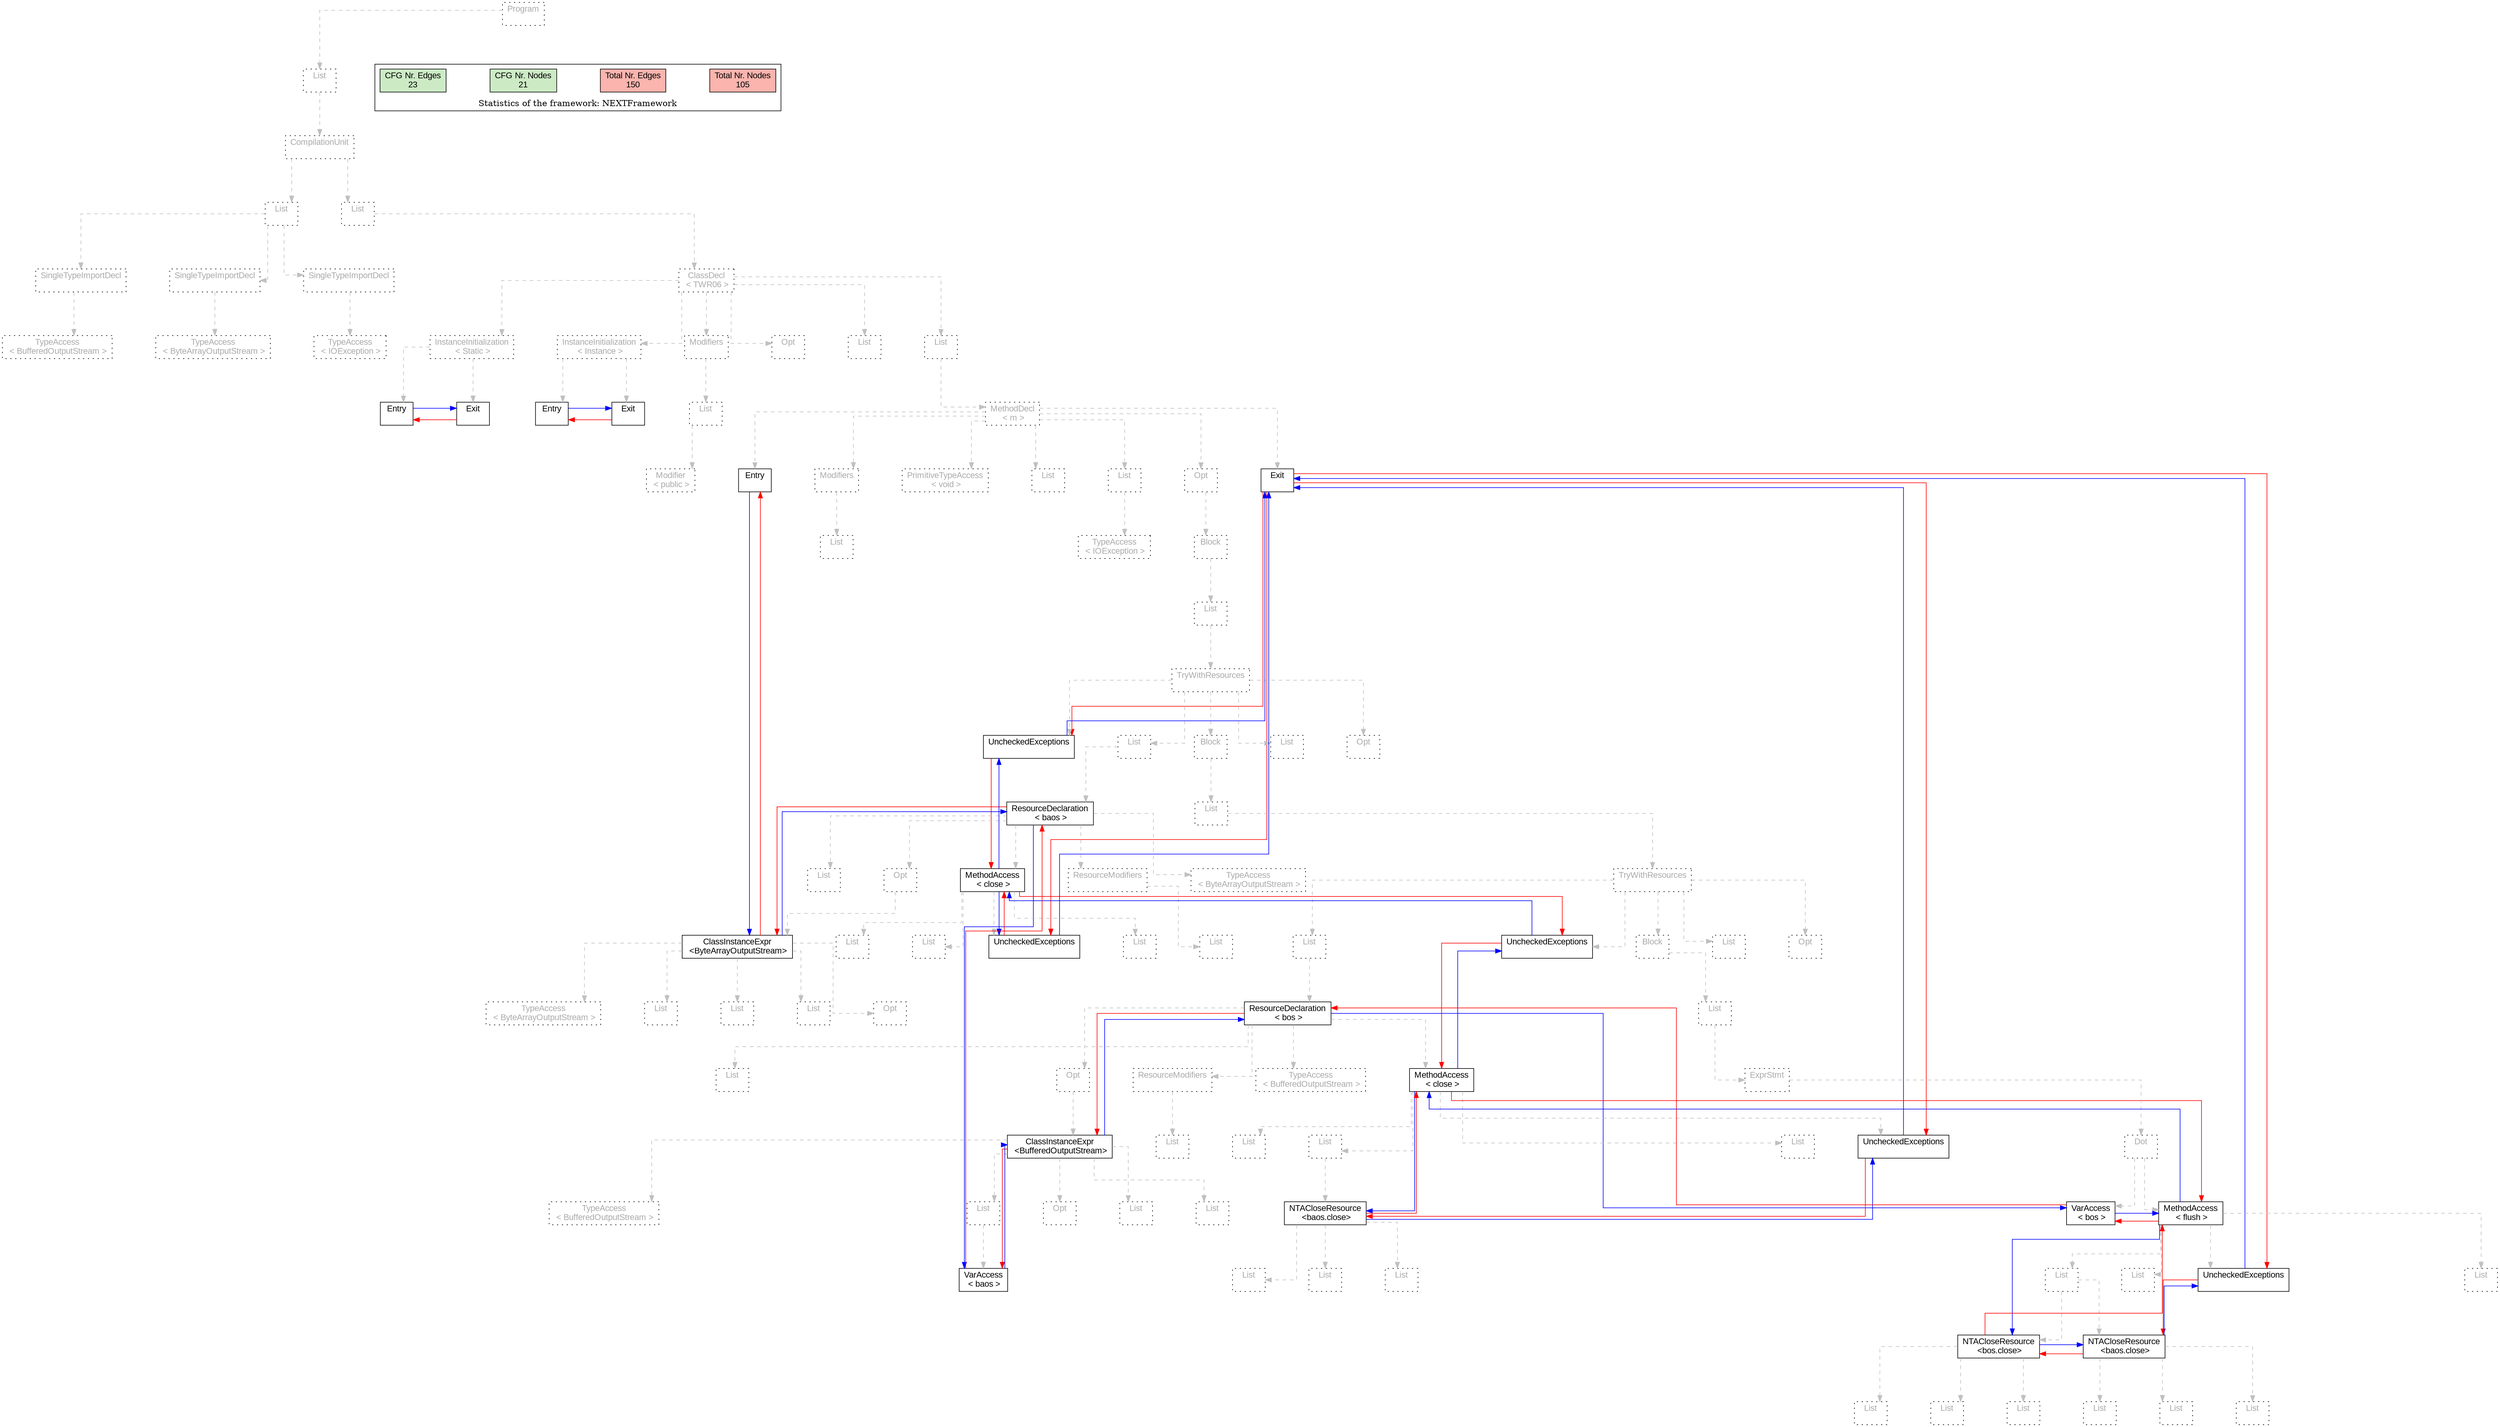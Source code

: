 digraph G {
graph [splines=ortho, nodesep="1", ranksep="1"]
node [shape=rect, fontname=Arial];
{ rank = same; "Program[0]"}
{ rank = same; "List[1]"}
{ rank = same; "CompilationUnit[2]"}
{ rank = same; "List[3]"; "List[10]"}
{ rank = same; "SingleTypeImportDecl[4]"; "SingleTypeImportDecl[6]"; "SingleTypeImportDecl[8]"; "ClassDecl[11]"}
{ rank = same; "TypeAccess[5]"; "TypeAccess[7]"; "TypeAccess[9]"; "Modifiers[28]"; "Opt[31]"; "List[32]"; "List[33]"; "InstanceInitialization[12]"; "InstanceInitialization[20]"}
{ rank = same; "List[29]"; "MethodDecl[34]"; "Entry[13]"; "Exit[14]"; "Entry[21]"; "Exit[22]"}
{ rank = same; "Modifier[30]"; "Entry[35]"; "Modifiers[36]"; "PrimitiveTypeAccess[38]"; "List[39]"; "List[40]"; "Opt[42]"; "Exit[43]"}
{ rank = same; "List[37]"; "TypeAccess[41]"; "Block[43]"}
{ rank = same; "List[44]"}
{ rank = same; "TryWithResources[45]"}
{ rank = same; "List[46]"; "Block[64]"; "List[111]"; "Opt[112]"; "UncheckedExceptions[113]"}
{ rank = same; "ResourceDeclaration[47]"; "List[65]"}
{ rank = same; "List[53]"; "Opt[54]"; "ResourceModifiers[61]"; "TypeAccess[63]"; "MethodAccess[48]"; "TryWithResources[66]"}
{ rank = same; "ClassInstanceExpr[55]"; "List[62]"; "List[50]"; "List[51]"; "List[52]"; "UncheckedExceptions[49]"; "List[67]"; "Block[90]"; "List[108]"; "Opt[109]"; "UncheckedExceptions[110]"}
{ rank = same; "TypeAccess[56]"; "List[57]"; "Opt[58]"; "List[59]"; "List[60]"; "ResourceDeclaration[68]"; "List[91]"}
{ rank = same; "ClassInstanceExpr[80]"; "List[88]"; "List[71]"; "List[72]"; "List[77]"; "UncheckedExceptions[70]"; "Dot[93]"}
{ rank = same; "List[78]"; "Opt[79]"; "ResourceModifiers[87]"; "TypeAccess[89]"; "MethodAccess[69]"; "ExprStmt[92]"}
{ rank = same; "VarAccess[83]"; "List[74]"; "List[75]"; "List[76]"; "List[97]"; "List[98]"; "List[107]"; "UncheckedExceptions[96]"}
{ rank = same; "TypeAccess[81]"; "List[82]"; "Opt[84]"; "List[85]"; "List[86]"; "NTACloseResource[73]"; "VarAccess[94]"; "MethodAccess[95]"}
{ rank = same; "List[100]"; "List[101]"; "List[102]"; "List[104]"; "List[105]"; "List[106]"}
{ rank = same; "NTACloseResource[99]"; "NTACloseResource[103]"}
"Program[0]" [label="Program\n ", style= dotted   fillcolor="#eeeeee" fontcolor="#aaaaaa"  ]
"List[1]" [label="List\n ", style= dotted   fillcolor="#eeeeee" fontcolor="#aaaaaa"  ]
"CompilationUnit[2]" [label="CompilationUnit\n ", style= dotted   fillcolor="#eeeeee" fontcolor="#aaaaaa"  ]
"List[3]" [label="List\n ", style= dotted   fillcolor="#eeeeee" fontcolor="#aaaaaa"  ]
"SingleTypeImportDecl[4]" [label="SingleTypeImportDecl\n ", style= dotted   fillcolor="#eeeeee" fontcolor="#aaaaaa"  ]
"TypeAccess[5]" [label="TypeAccess\n < BufferedOutputStream >", style= dotted   fillcolor="#eeeeee" fontcolor="#aaaaaa"  ]
"SingleTypeImportDecl[6]" [label="SingleTypeImportDecl\n ", style= dotted   fillcolor="#eeeeee" fontcolor="#aaaaaa"  ]
"TypeAccess[7]" [label="TypeAccess\n < ByteArrayOutputStream >", style= dotted   fillcolor="#eeeeee" fontcolor="#aaaaaa"  ]
"SingleTypeImportDecl[8]" [label="SingleTypeImportDecl\n ", style= dotted   fillcolor="#eeeeee" fontcolor="#aaaaaa"  ]
"TypeAccess[9]" [label="TypeAccess\n < IOException >", style= dotted   fillcolor="#eeeeee" fontcolor="#aaaaaa"  ]
"List[10]" [label="List\n ", style= dotted   fillcolor="#eeeeee" fontcolor="#aaaaaa"  ]
"ClassDecl[11]" [label="ClassDecl\n < TWR06 >", style= dotted   fillcolor="#eeeeee" fontcolor="#aaaaaa"  ]
"Modifiers[28]" [label="Modifiers\n ", style= dotted   fillcolor="#eeeeee" fontcolor="#aaaaaa"  ]
"List[29]" [label="List\n ", style= dotted   fillcolor="#eeeeee" fontcolor="#aaaaaa"  ]
"Modifier[30]" [label="Modifier\n < public >", style= dotted   fillcolor="#eeeeee" fontcolor="#aaaaaa"  ]
"Opt[31]" [label="Opt\n ", style= dotted   fillcolor="#eeeeee" fontcolor="#aaaaaa"  ]
"List[32]" [label="List\n ", style= dotted   fillcolor="#eeeeee" fontcolor="#aaaaaa"  ]
"List[33]" [label="List\n ", style= dotted   fillcolor="#eeeeee" fontcolor="#aaaaaa"  ]
"MethodDecl[34]" [label="MethodDecl\n < m >", style= dotted   fillcolor="#eeeeee" fontcolor="#aaaaaa"  ]
"Entry[35]" [label="Entry\n ", fillcolor=white   style=filled  ]
"Modifiers[36]" [label="Modifiers\n ", style= dotted   fillcolor="#eeeeee" fontcolor="#aaaaaa"  ]
"List[37]" [label="List\n ", style= dotted   fillcolor="#eeeeee" fontcolor="#aaaaaa"  ]
"PrimitiveTypeAccess[38]" [label="PrimitiveTypeAccess\n < void >", style= dotted   fillcolor="#eeeeee" fontcolor="#aaaaaa"  ]
"List[39]" [label="List\n ", style= dotted   fillcolor="#eeeeee" fontcolor="#aaaaaa"  ]
"List[40]" [label="List\n ", style= dotted   fillcolor="#eeeeee" fontcolor="#aaaaaa"  ]
"TypeAccess[41]" [label="TypeAccess\n < IOException >", style= dotted   fillcolor="#eeeeee" fontcolor="#aaaaaa"  ]
"Opt[42]" [label="Opt\n ", style= dotted   fillcolor="#eeeeee" fontcolor="#aaaaaa"  ]
"Block[43]" [label="Block\n ", style= dotted   fillcolor="#eeeeee" fontcolor="#aaaaaa"  ]
"List[44]" [label="List\n ", style= dotted   fillcolor="#eeeeee" fontcolor="#aaaaaa"  ]
"TryWithResources[45]" [label="TryWithResources\n ", style= dotted   fillcolor="#eeeeee" fontcolor="#aaaaaa"  ]
"List[46]" [label="List\n ", style= dotted   fillcolor="#eeeeee" fontcolor="#aaaaaa"  ]
"ResourceDeclaration[47]" [label="ResourceDeclaration\n < baos >", fillcolor=white   style=filled  ]
"List[53]" [label="List\n ", style= dotted   fillcolor="#eeeeee" fontcolor="#aaaaaa"  ]
"Opt[54]" [label="Opt\n ", style= dotted   fillcolor="#eeeeee" fontcolor="#aaaaaa"  ]
"ClassInstanceExpr[55]" [label="ClassInstanceExpr\n <ByteArrayOutputStream>", fillcolor=white   style=filled  ]
"TypeAccess[56]" [label="TypeAccess\n < ByteArrayOutputStream >", style= dotted   fillcolor="#eeeeee" fontcolor="#aaaaaa"  ]
"List[57]" [label="List\n ", style= dotted   fillcolor="#eeeeee" fontcolor="#aaaaaa"  ]
"Opt[58]" [label="Opt\n ", style= dotted   fillcolor="#eeeeee" fontcolor="#aaaaaa"  ]
"List[59]" [label="List\n ", style= dotted   fillcolor="#eeeeee" fontcolor="#aaaaaa"  ]
"List[60]" [label="List\n ", style= dotted   fillcolor="#eeeeee" fontcolor="#aaaaaa"  ]
"ResourceModifiers[61]" [label="ResourceModifiers\n ", style= dotted   fillcolor="#eeeeee" fontcolor="#aaaaaa"  ]
"List[62]" [label="List\n ", style= dotted   fillcolor="#eeeeee" fontcolor="#aaaaaa"  ]
"TypeAccess[63]" [label="TypeAccess\n < ByteArrayOutputStream >", style= dotted   fillcolor="#eeeeee" fontcolor="#aaaaaa"  ]
"MethodAccess[48]" [label="MethodAccess\n < close >", fillcolor=white   style=filled  ]
"List[50]" [label="List\n ", style= dotted   fillcolor="#eeeeee" fontcolor="#aaaaaa"  ]
"List[51]" [label="List\n ", style= dotted   fillcolor="#eeeeee" fontcolor="#aaaaaa"  ]
"List[52]" [label="List\n ", style= dotted   fillcolor="#eeeeee" fontcolor="#aaaaaa"  ]
"UncheckedExceptions[49]" [label="UncheckedExceptions\n ", fillcolor=white   style=filled  ]
"Block[64]" [label="Block\n ", style= dotted   fillcolor="#eeeeee" fontcolor="#aaaaaa"  ]
"List[65]" [label="List\n ", style= dotted   fillcolor="#eeeeee" fontcolor="#aaaaaa"  ]
"TryWithResources[66]" [label="TryWithResources\n ", style= dotted   fillcolor="#eeeeee" fontcolor="#aaaaaa"  ]
"List[67]" [label="List\n ", style= dotted   fillcolor="#eeeeee" fontcolor="#aaaaaa"  ]
"ResourceDeclaration[68]" [label="ResourceDeclaration\n < bos >", fillcolor=white   style=filled  ]
"List[78]" [label="List\n ", style= dotted   fillcolor="#eeeeee" fontcolor="#aaaaaa"  ]
"Opt[79]" [label="Opt\n ", style= dotted   fillcolor="#eeeeee" fontcolor="#aaaaaa"  ]
"ClassInstanceExpr[80]" [label="ClassInstanceExpr\n <BufferedOutputStream>", fillcolor=white   style=filled  ]
"TypeAccess[81]" [label="TypeAccess\n < BufferedOutputStream >", style= dotted   fillcolor="#eeeeee" fontcolor="#aaaaaa"  ]
"List[82]" [label="List\n ", style= dotted   fillcolor="#eeeeee" fontcolor="#aaaaaa"  ]
"VarAccess[83]" [label="VarAccess\n < baos >", fillcolor=white   style=filled  ]
"Opt[84]" [label="Opt\n ", style= dotted   fillcolor="#eeeeee" fontcolor="#aaaaaa"  ]
"List[85]" [label="List\n ", style= dotted   fillcolor="#eeeeee" fontcolor="#aaaaaa"  ]
"List[86]" [label="List\n ", style= dotted   fillcolor="#eeeeee" fontcolor="#aaaaaa"  ]
"ResourceModifiers[87]" [label="ResourceModifiers\n ", style= dotted   fillcolor="#eeeeee" fontcolor="#aaaaaa"  ]
"List[88]" [label="List\n ", style= dotted   fillcolor="#eeeeee" fontcolor="#aaaaaa"  ]
"TypeAccess[89]" [label="TypeAccess\n < BufferedOutputStream >", style= dotted   fillcolor="#eeeeee" fontcolor="#aaaaaa"  ]
"MethodAccess[69]" [label="MethodAccess\n < close >", fillcolor=white   style=filled  ]
"List[71]" [label="List\n ", style= dotted   fillcolor="#eeeeee" fontcolor="#aaaaaa"  ]
"List[72]" [label="List\n ", style= dotted   fillcolor="#eeeeee" fontcolor="#aaaaaa"  ]
"NTACloseResource[73]" [label="NTACloseResource\n <baos.close>", fillcolor=white   style=filled  ]
"List[74]" [label="List\n ", style= dotted   fillcolor="#eeeeee" fontcolor="#aaaaaa"  ]
"List[75]" [label="List\n ", style= dotted   fillcolor="#eeeeee" fontcolor="#aaaaaa"  ]
"List[76]" [label="List\n ", style= dotted   fillcolor="#eeeeee" fontcolor="#aaaaaa"  ]
"List[77]" [label="List\n ", style= dotted   fillcolor="#eeeeee" fontcolor="#aaaaaa"  ]
"UncheckedExceptions[70]" [label="UncheckedExceptions\n ", fillcolor=white   style=filled  ]
"Block[90]" [label="Block\n ", style= dotted   fillcolor="#eeeeee" fontcolor="#aaaaaa"  ]
"List[91]" [label="List\n ", style= dotted   fillcolor="#eeeeee" fontcolor="#aaaaaa"  ]
"ExprStmt[92]" [label="ExprStmt\n ", style= dotted   fillcolor="#eeeeee" fontcolor="#aaaaaa"  ]
"Dot[93]" [label="Dot\n ", style= dotted   fillcolor="#eeeeee" fontcolor="#aaaaaa"  ]
"VarAccess[94]" [label="VarAccess\n < bos >", fillcolor=white   style=filled  ]
"MethodAccess[95]" [label="MethodAccess\n < flush >", fillcolor=white   style=filled  ]
"List[97]" [label="List\n ", style= dotted   fillcolor="#eeeeee" fontcolor="#aaaaaa"  ]
"List[98]" [label="List\n ", style= dotted   fillcolor="#eeeeee" fontcolor="#aaaaaa"  ]
"NTACloseResource[99]" [label="NTACloseResource\n <bos.close>", fillcolor=white   style=filled  ]
"List[100]" [label="List\n ", style= dotted   fillcolor="#eeeeee" fontcolor="#aaaaaa"  ]
"List[101]" [label="List\n ", style= dotted   fillcolor="#eeeeee" fontcolor="#aaaaaa"  ]
"List[102]" [label="List\n ", style= dotted   fillcolor="#eeeeee" fontcolor="#aaaaaa"  ]
"NTACloseResource[103]" [label="NTACloseResource\n <baos.close>", fillcolor=white   style=filled  ]
"List[104]" [label="List\n ", style= dotted   fillcolor="#eeeeee" fontcolor="#aaaaaa"  ]
"List[105]" [label="List\n ", style= dotted   fillcolor="#eeeeee" fontcolor="#aaaaaa"  ]
"List[106]" [label="List\n ", style= dotted   fillcolor="#eeeeee" fontcolor="#aaaaaa"  ]
"List[107]" [label="List\n ", style= dotted   fillcolor="#eeeeee" fontcolor="#aaaaaa"  ]
"UncheckedExceptions[96]" [label="UncheckedExceptions\n ", fillcolor=white   style=filled  ]
"List[108]" [label="List\n ", style= dotted   fillcolor="#eeeeee" fontcolor="#aaaaaa"  ]
"Opt[109]" [label="Opt\n ", style= dotted   fillcolor="#eeeeee" fontcolor="#aaaaaa"  ]
"UncheckedExceptions[110]" [label="UncheckedExceptions\n ", fillcolor=white   style=filled  ]
"List[111]" [label="List\n ", style= dotted   fillcolor="#eeeeee" fontcolor="#aaaaaa"  ]
"Opt[112]" [label="Opt\n ", style= dotted   fillcolor="#eeeeee" fontcolor="#aaaaaa"  ]
"UncheckedExceptions[113]" [label="UncheckedExceptions\n ", fillcolor=white   style=filled  ]
"Exit[43]" [label="Exit\n ", fillcolor=white   style=filled  ]
"InstanceInitialization[12]" [label="InstanceInitialization\n < Instance >", style= dotted   fillcolor="#eeeeee" fontcolor="#aaaaaa"  ]
"Entry[13]" [label="Entry\n ", fillcolor=white   style=filled  ]
"Exit[14]" [label="Exit\n ", fillcolor=white   style=filled  ]
"InstanceInitialization[20]" [label="InstanceInitialization\n < Static >", style= dotted   fillcolor="#eeeeee" fontcolor="#aaaaaa"  ]
"Entry[21]" [label="Entry\n ", fillcolor=white   style=filled  ]
"Exit[22]" [label="Exit\n ", fillcolor=white   style=filled  ]
"SingleTypeImportDecl[4]" -> "TypeAccess[5]" [style=dashed, color=gray]
"List[3]" -> "SingleTypeImportDecl[4]" [style=dashed, color=gray]
"SingleTypeImportDecl[6]" -> "TypeAccess[7]" [style=dashed, color=gray]
"List[3]" -> "SingleTypeImportDecl[6]" [style=dashed, color=gray]
"SingleTypeImportDecl[8]" -> "TypeAccess[9]" [style=dashed, color=gray]
"List[3]" -> "SingleTypeImportDecl[8]" [style=dashed, color=gray]
"CompilationUnit[2]" -> "List[3]" [style=dashed, color=gray]
"List[29]" -> "Modifier[30]" [style=dashed, color=gray]
"Modifiers[28]" -> "List[29]" [style=dashed, color=gray]
"ClassDecl[11]" -> "Modifiers[28]" [style=dashed, color=gray]
"ClassDecl[11]" -> "Opt[31]" [style=dashed, color=gray]
"ClassDecl[11]" -> "List[32]" [style=dashed, color=gray]
"MethodDecl[34]" -> "Entry[35]" [style=dashed, color=gray]
"Modifiers[36]" -> "List[37]" [style=dashed, color=gray]
"MethodDecl[34]" -> "Modifiers[36]" [style=dashed, color=gray]
"MethodDecl[34]" -> "PrimitiveTypeAccess[38]" [style=dashed, color=gray]
"MethodDecl[34]" -> "List[39]" [style=dashed, color=gray]
"List[40]" -> "TypeAccess[41]" [style=dashed, color=gray]
"MethodDecl[34]" -> "List[40]" [style=dashed, color=gray]
"ResourceDeclaration[47]" -> "List[53]" [style=dashed, color=gray]
"ClassInstanceExpr[55]" -> "TypeAccess[56]" [style=dashed, color=gray]
"ClassInstanceExpr[55]" -> "List[57]" [style=dashed, color=gray]
"ClassInstanceExpr[55]" -> "Opt[58]" [style=dashed, color=gray]
"ClassInstanceExpr[55]" -> "List[59]" [style=dashed, color=gray]
"ClassInstanceExpr[55]" -> "List[60]" [style=dashed, color=gray]
"Opt[54]" -> "ClassInstanceExpr[55]" [style=dashed, color=gray]
"ResourceDeclaration[47]" -> "Opt[54]" [style=dashed, color=gray]
"ResourceModifiers[61]" -> "List[62]" [style=dashed, color=gray]
"ResourceDeclaration[47]" -> "ResourceModifiers[61]" [style=dashed, color=gray]
"ResourceDeclaration[47]" -> "TypeAccess[63]" [style=dashed, color=gray]
"MethodAccess[48]" -> "List[50]" [style=dashed, color=gray]
"MethodAccess[48]" -> "List[51]" [style=dashed, color=gray]
"MethodAccess[48]" -> "List[52]" [style=dashed, color=gray]
"MethodAccess[48]" -> "UncheckedExceptions[49]" [style=dashed, color=gray]
"ResourceDeclaration[47]" -> "MethodAccess[48]" [style=dashed, color=gray]
"List[46]" -> "ResourceDeclaration[47]" [style=dashed, color=gray]
"TryWithResources[45]" -> "List[46]" [style=dashed, color=gray]
"ResourceDeclaration[68]" -> "List[78]" [style=dashed, color=gray]
"ClassInstanceExpr[80]" -> "TypeAccess[81]" [style=dashed, color=gray]
"List[82]" -> "VarAccess[83]" [style=dashed, color=gray]
"ClassInstanceExpr[80]" -> "List[82]" [style=dashed, color=gray]
"ClassInstanceExpr[80]" -> "Opt[84]" [style=dashed, color=gray]
"ClassInstanceExpr[80]" -> "List[85]" [style=dashed, color=gray]
"ClassInstanceExpr[80]" -> "List[86]" [style=dashed, color=gray]
"Opt[79]" -> "ClassInstanceExpr[80]" [style=dashed, color=gray]
"ResourceDeclaration[68]" -> "Opt[79]" [style=dashed, color=gray]
"ResourceModifiers[87]" -> "List[88]" [style=dashed, color=gray]
"ResourceDeclaration[68]" -> "ResourceModifiers[87]" [style=dashed, color=gray]
"ResourceDeclaration[68]" -> "TypeAccess[89]" [style=dashed, color=gray]
"MethodAccess[69]" -> "List[71]" [style=dashed, color=gray]
"NTACloseResource[73]" -> "List[74]" [style=dashed, color=gray]
"NTACloseResource[73]" -> "List[75]" [style=dashed, color=gray]
"NTACloseResource[73]" -> "List[76]" [style=dashed, color=gray]
"List[72]" -> "NTACloseResource[73]" [style=dashed, color=gray]
"MethodAccess[69]" -> "List[72]" [style=dashed, color=gray]
"MethodAccess[69]" -> "List[77]" [style=dashed, color=gray]
"MethodAccess[69]" -> "UncheckedExceptions[70]" [style=dashed, color=gray]
"ResourceDeclaration[68]" -> "MethodAccess[69]" [style=dashed, color=gray]
"List[67]" -> "ResourceDeclaration[68]" [style=dashed, color=gray]
"TryWithResources[66]" -> "List[67]" [style=dashed, color=gray]
"Dot[93]" -> "VarAccess[94]" [style=dashed, color=gray]
"MethodAccess[95]" -> "List[97]" [style=dashed, color=gray]
"NTACloseResource[99]" -> "List[100]" [style=dashed, color=gray]
"NTACloseResource[99]" -> "List[101]" [style=dashed, color=gray]
"NTACloseResource[99]" -> "List[102]" [style=dashed, color=gray]
"List[98]" -> "NTACloseResource[99]" [style=dashed, color=gray]
"NTACloseResource[103]" -> "List[104]" [style=dashed, color=gray]
"NTACloseResource[103]" -> "List[105]" [style=dashed, color=gray]
"NTACloseResource[103]" -> "List[106]" [style=dashed, color=gray]
"List[98]" -> "NTACloseResource[103]" [style=dashed, color=gray]
"MethodAccess[95]" -> "List[98]" [style=dashed, color=gray]
"MethodAccess[95]" -> "List[107]" [style=dashed, color=gray]
"MethodAccess[95]" -> "UncheckedExceptions[96]" [style=dashed, color=gray]
"Dot[93]" -> "MethodAccess[95]" [style=dashed, color=gray]
"ExprStmt[92]" -> "Dot[93]" [style=dashed, color=gray]
"List[91]" -> "ExprStmt[92]" [style=dashed, color=gray]
"Block[90]" -> "List[91]" [style=dashed, color=gray]
"TryWithResources[66]" -> "Block[90]" [style=dashed, color=gray]
"TryWithResources[66]" -> "List[108]" [style=dashed, color=gray]
"TryWithResources[66]" -> "Opt[109]" [style=dashed, color=gray]
"TryWithResources[66]" -> "UncheckedExceptions[110]" [style=dashed, color=gray]
"List[65]" -> "TryWithResources[66]" [style=dashed, color=gray]
"Block[64]" -> "List[65]" [style=dashed, color=gray]
"TryWithResources[45]" -> "Block[64]" [style=dashed, color=gray]
"TryWithResources[45]" -> "List[111]" [style=dashed, color=gray]
"TryWithResources[45]" -> "Opt[112]" [style=dashed, color=gray]
"TryWithResources[45]" -> "UncheckedExceptions[113]" [style=dashed, color=gray]
"List[44]" -> "TryWithResources[45]" [style=dashed, color=gray]
"Block[43]" -> "List[44]" [style=dashed, color=gray]
"Opt[42]" -> "Block[43]" [style=dashed, color=gray]
"MethodDecl[34]" -> "Opt[42]" [style=dashed, color=gray]
"MethodDecl[34]" -> "Exit[43]" [style=dashed, color=gray]
"List[33]" -> "MethodDecl[34]" [style=dashed, color=gray]
"ClassDecl[11]" -> "List[33]" [style=dashed, color=gray]
"InstanceInitialization[12]" -> "Entry[13]" [style=dashed, color=gray]
"InstanceInitialization[12]" -> "Exit[14]" [style=dashed, color=gray]
"InstanceInitialization[20]" -> "Entry[21]" [style=dashed, color=gray]
"InstanceInitialization[20]" -> "Exit[22]" [style=dashed, color=gray]
"ClassDecl[11]" -> "InstanceInitialization[12]" [style=dashed, color=gray]
"ClassDecl[11]" -> "InstanceInitialization[20]" [style=dashed, color=gray]
"List[10]" -> "ClassDecl[11]" [style=dashed, color=gray]
"CompilationUnit[2]" -> "List[10]" [style=dashed, color=gray]
"List[1]" -> "CompilationUnit[2]" [style=dashed, color=gray]
"Program[0]" -> "List[1]" [style=dashed, color=gray]
"Exit[22]" -> "Entry[21]" [color=red, constraint=false]
"Entry[21]" -> "Exit[22]" [color=blue, constraint=false, xlabel=" "] 
"Exit[14]" -> "Entry[13]" [color=red, constraint=false]
"Entry[13]" -> "Exit[14]" [color=blue, constraint=false, xlabel=" "] 
"Exit[43]" -> "UncheckedExceptions[113]" [color=red, constraint=false]
"Exit[43]" -> "UncheckedExceptions[49]" [color=red, constraint=false]
"Exit[43]" -> "UncheckedExceptions[70]" [color=red, constraint=false]
"Exit[43]" -> "UncheckedExceptions[96]" [color=red, constraint=false]
"UncheckedExceptions[113]" -> "Exit[43]" [color=blue, constraint=false, xlabel=" "] 
"UncheckedExceptions[113]" -> "MethodAccess[48]" [color=red, constraint=false]
"UncheckedExceptions[49]" -> "Exit[43]" [color=blue, constraint=false, xlabel=" "] 
"UncheckedExceptions[49]" -> "MethodAccess[48]" [color=red, constraint=false]
"MethodAccess[48]" -> "UncheckedExceptions[113]" [color=blue, constraint=false, xlabel=" "] 
"MethodAccess[48]" -> "UncheckedExceptions[49]" [color=blue, constraint=false, xlabel=" "] 
"MethodAccess[48]" -> "UncheckedExceptions[110]" [color=red, constraint=false]
"UncheckedExceptions[110]" -> "MethodAccess[48]" [color=blue, constraint=false, xlabel=" "] 
"UncheckedExceptions[110]" -> "MethodAccess[69]" [color=red, constraint=false]
"UncheckedExceptions[70]" -> "Exit[43]" [color=blue, constraint=false, xlabel=" "] 
"UncheckedExceptions[70]" -> "NTACloseResource[73]" [color=red, constraint=false]
"NTACloseResource[73]" -> "UncheckedExceptions[70]" [color=blue, constraint=false, xlabel=" "] 
"NTACloseResource[73]" -> "MethodAccess[69]" [color=red, constraint=false]
"MethodAccess[69]" -> "UncheckedExceptions[110]" [color=blue, constraint=false, xlabel=" "] 
"MethodAccess[69]" -> "NTACloseResource[73]" [color=blue, constraint=false, xlabel=" "] 
"MethodAccess[69]" -> "MethodAccess[95]" [color=red, constraint=false]
"UncheckedExceptions[96]" -> "Exit[43]" [color=blue, constraint=false, xlabel=" "] 
"UncheckedExceptions[96]" -> "NTACloseResource[103]" [color=red, constraint=false]
"NTACloseResource[103]" -> "UncheckedExceptions[96]" [color=blue, constraint=false, xlabel=" "] 
"NTACloseResource[103]" -> "NTACloseResource[99]" [color=red, constraint=false]
"NTACloseResource[99]" -> "NTACloseResource[103]" [color=blue, constraint=false, xlabel=" "] 
"NTACloseResource[99]" -> "MethodAccess[95]" [color=red, constraint=false]
"MethodAccess[95]" -> "MethodAccess[69]" [color=blue, constraint=false, xlabel=" "] 
"MethodAccess[95]" -> "NTACloseResource[99]" [color=blue, constraint=false, xlabel=" "] 
"MethodAccess[95]" -> "VarAccess[94]" [color=red, constraint=false]
"VarAccess[94]" -> "MethodAccess[95]" [color=blue, constraint=false, xlabel=" "] 
"VarAccess[94]" -> "ResourceDeclaration[68]" [color=red, constraint=false]
"ResourceDeclaration[68]" -> "VarAccess[94]" [color=blue, constraint=false, xlabel=" "] 
"ResourceDeclaration[68]" -> "ClassInstanceExpr[80]" [color=red, constraint=false]
"ClassInstanceExpr[80]" -> "ResourceDeclaration[68]" [color=blue, constraint=false, xlabel=" "] 
"ClassInstanceExpr[80]" -> "VarAccess[83]" [color=red, constraint=false]
"VarAccess[83]" -> "ClassInstanceExpr[80]" [color=blue, constraint=false, xlabel=" "] 
"VarAccess[83]" -> "ResourceDeclaration[47]" [color=red, constraint=false]
"ResourceDeclaration[47]" -> "VarAccess[83]" [color=blue, constraint=false, xlabel=" "] 
"ResourceDeclaration[47]" -> "ClassInstanceExpr[55]" [color=red, constraint=false]
"ClassInstanceExpr[55]" -> "ResourceDeclaration[47]" [color=blue, constraint=false, xlabel=" "] 
"ClassInstanceExpr[55]" -> "Entry[35]" [color=red, constraint=false]
"Entry[35]" -> "ClassInstanceExpr[55]" [color=blue, constraint=false, xlabel=" "] 
"List[3]" -> "List[10]" [style=invis]
"SingleTypeImportDecl[4]" -> "SingleTypeImportDecl[6]" -> "SingleTypeImportDecl[8]" [style=invis]
"InstanceInitialization[20]" -> "InstanceInitialization[12]" -> "Modifiers[28]" -> "Opt[31]" -> "List[32]" -> "List[33]" [style=invis]
"Entry[35]" -> "Modifiers[36]" -> "PrimitiveTypeAccess[38]" -> "List[39]" -> "List[40]" -> "Opt[42]" -> "Exit[43]" [style=invis]
"List[46]" -> "Block[64]" -> "List[111]" -> "Opt[112]" [style=invis]
"List[53]" -> "Opt[54]" -> "ResourceModifiers[61]" -> "TypeAccess[63]" [style=invis]
"TypeAccess[56]" -> "List[57]" -> "Opt[58]" [style=invis]
"List[67]" -> "Block[90]" -> "List[108]" -> "Opt[109]" [style=invis]
"List[78]" -> "Opt[79]" -> "ResourceModifiers[87]" -> "TypeAccess[89]" [style=invis]
"TypeAccess[81]" -> "List[82]" -> "Opt[84]" [style=invis]
"VarAccess[94]" -> "MethodAccess[95]" [style=invis]
"NTACloseResource[99]" -> "NTACloseResource[103]" [style=invis]
"Entry[13]" -> "Exit[14]" [style=invis]
"Entry[21]" -> "Exit[22]" [style=invis]

subgraph cluster_legend {
{node [style=filled, fillcolor=1, colorscheme="pastel13"]
Nodes [label="Total Nr. Nodes
105", fillcolor=1]
Edges [label="Total Nr. Edges
150", fillcolor=1]
NodesCFG [label="CFG Nr. Nodes
21", fillcolor=3]
EdgesCFG [label="CFG Nr. Edges
23", fillcolor=3]
Nodes-> "Program[0]" -> NodesCFG  [style="invis"]
Edges -> "Program[0]" ->EdgesCFG [style="invis"]}
label = "Statistics of the framework: NEXTFramework"
style="solid"
ranksep=0.05
nodesep=0.01
labelloc = b
len=2
}}